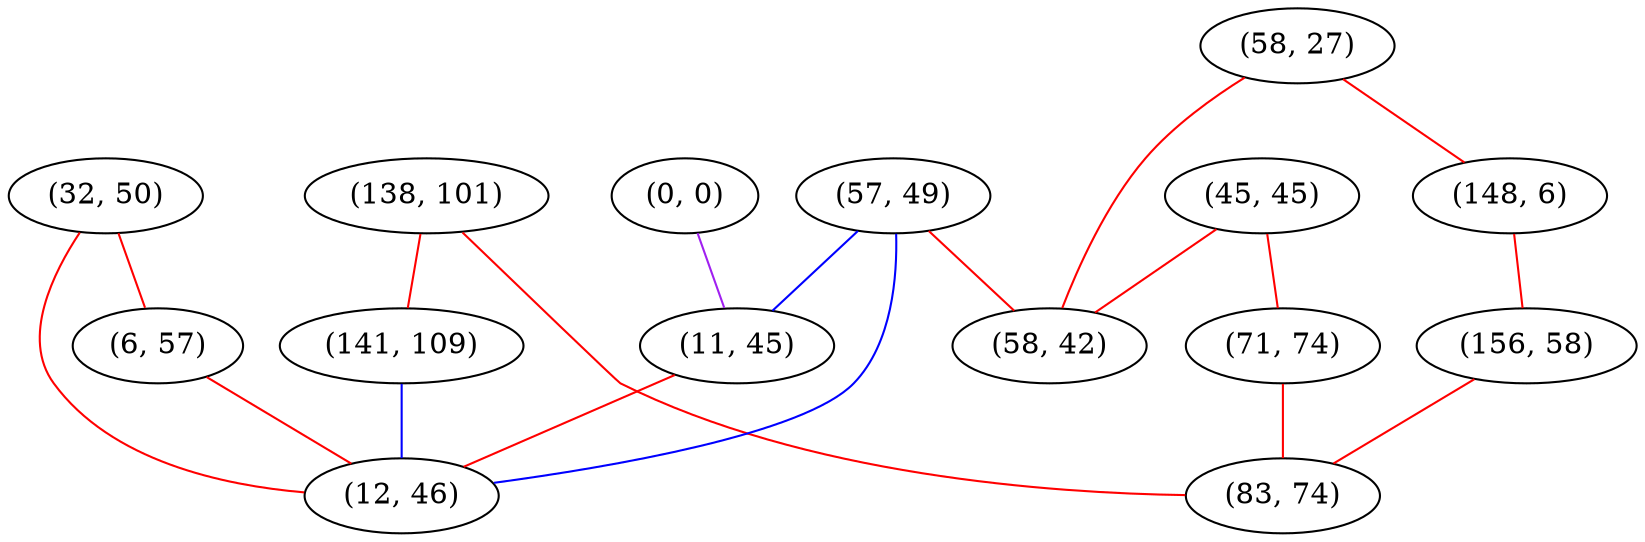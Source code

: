 graph "" {
"(138, 101)";
"(0, 0)";
"(58, 27)";
"(57, 49)";
"(45, 45)";
"(32, 50)";
"(6, 57)";
"(141, 109)";
"(148, 6)";
"(71, 74)";
"(58, 42)";
"(156, 58)";
"(83, 74)";
"(11, 45)";
"(12, 46)";
"(138, 101)" -- "(83, 74)"  [color=red, key=0, weight=1];
"(138, 101)" -- "(141, 109)"  [color=red, key=0, weight=1];
"(0, 0)" -- "(11, 45)"  [color=purple, key=0, weight=4];
"(58, 27)" -- "(148, 6)"  [color=red, key=0, weight=1];
"(58, 27)" -- "(58, 42)"  [color=red, key=0, weight=1];
"(57, 49)" -- "(11, 45)"  [color=blue, key=0, weight=3];
"(57, 49)" -- "(12, 46)"  [color=blue, key=0, weight=3];
"(57, 49)" -- "(58, 42)"  [color=red, key=0, weight=1];
"(45, 45)" -- "(71, 74)"  [color=red, key=0, weight=1];
"(45, 45)" -- "(58, 42)"  [color=red, key=0, weight=1];
"(32, 50)" -- "(6, 57)"  [color=red, key=0, weight=1];
"(32, 50)" -- "(12, 46)"  [color=red, key=0, weight=1];
"(6, 57)" -- "(12, 46)"  [color=red, key=0, weight=1];
"(141, 109)" -- "(12, 46)"  [color=blue, key=0, weight=3];
"(148, 6)" -- "(156, 58)"  [color=red, key=0, weight=1];
"(71, 74)" -- "(83, 74)"  [color=red, key=0, weight=1];
"(156, 58)" -- "(83, 74)"  [color=red, key=0, weight=1];
"(11, 45)" -- "(12, 46)"  [color=red, key=0, weight=1];
}
